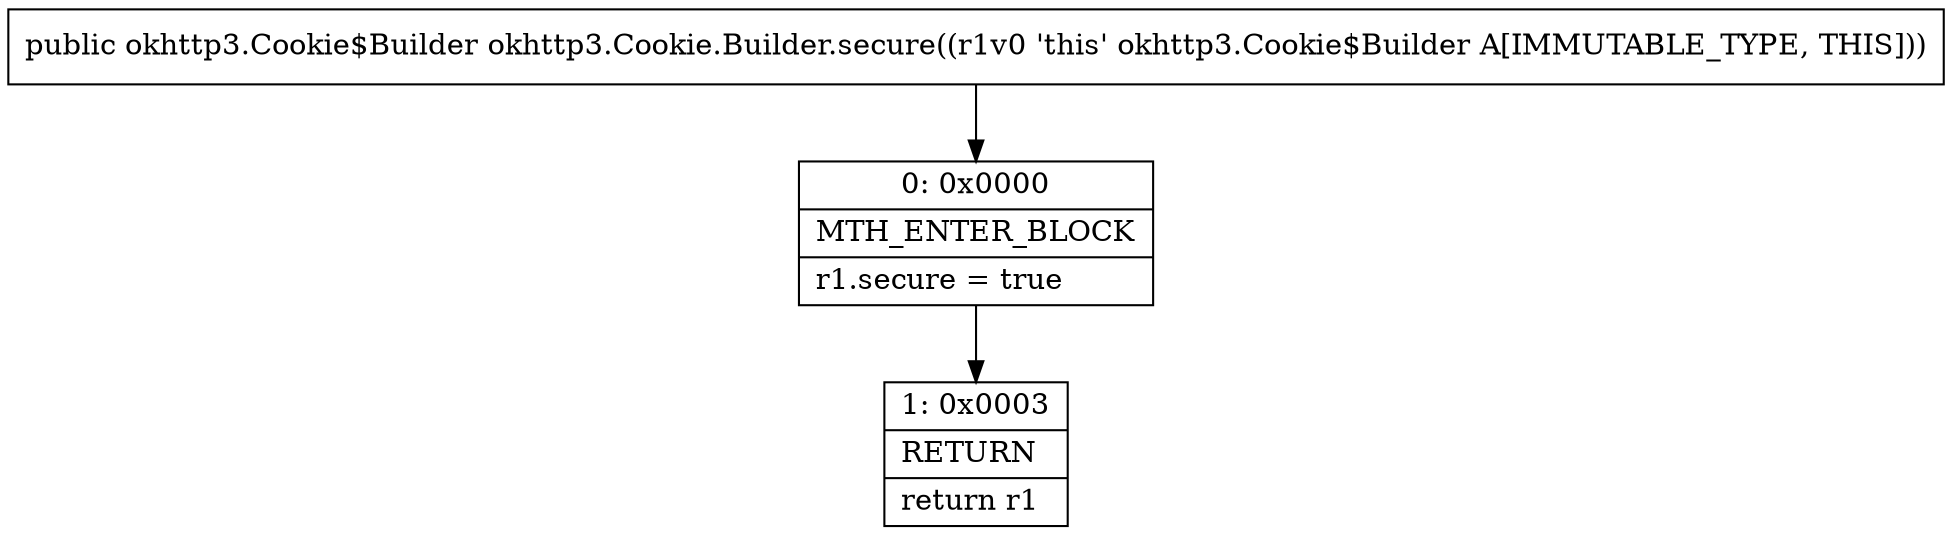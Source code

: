 digraph "CFG forokhttp3.Cookie.Builder.secure()Lokhttp3\/Cookie$Builder;" {
Node_0 [shape=record,label="{0\:\ 0x0000|MTH_ENTER_BLOCK\l|r1.secure = true\l}"];
Node_1 [shape=record,label="{1\:\ 0x0003|RETURN\l|return r1\l}"];
MethodNode[shape=record,label="{public okhttp3.Cookie$Builder okhttp3.Cookie.Builder.secure((r1v0 'this' okhttp3.Cookie$Builder A[IMMUTABLE_TYPE, THIS])) }"];
MethodNode -> Node_0;
Node_0 -> Node_1;
}

